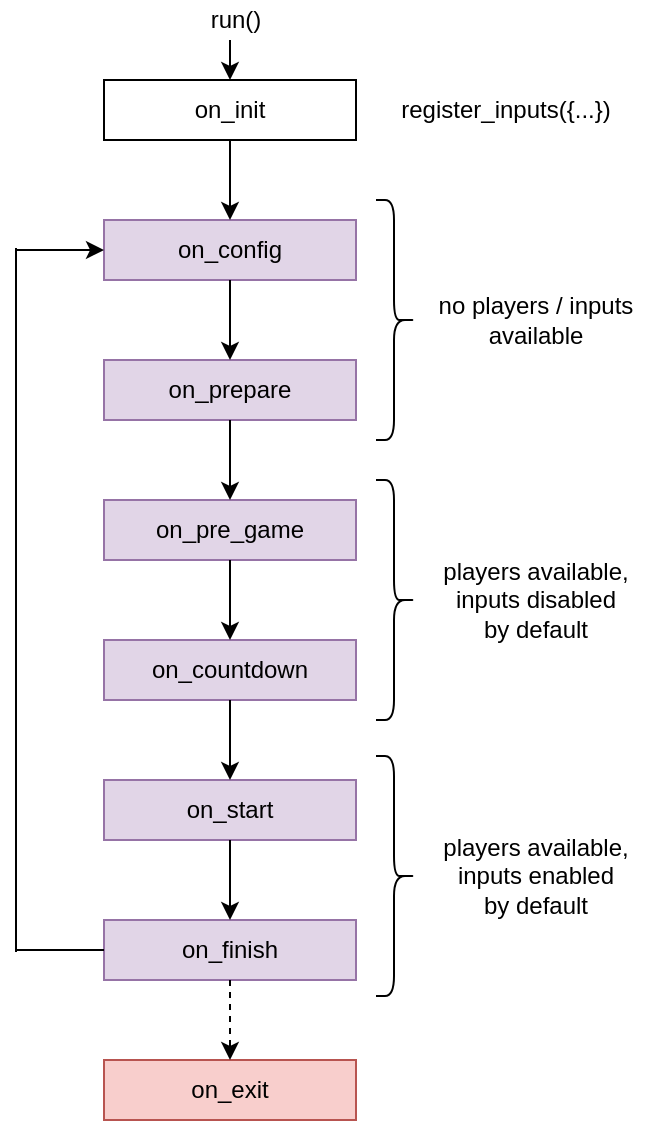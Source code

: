 <mxfile version="12.9.14" type="device"><diagram id="sCX6HEI-YZhqFdMVJkam" name="Page-1"><mxGraphModel dx="749" dy="469" grid="1" gridSize="10" guides="1" tooltips="1" connect="1" arrows="1" fold="1" page="1" pageScale="1" pageWidth="413" pageHeight="583" math="0" shadow="0"><root><mxCell id="0"/><mxCell id="1" parent="0"/><mxCell id="EOoTu-bwJ9RPphjs11rU-1" value="on_init" style="rounded=0;whiteSpace=wrap;html=1;" parent="1" vertex="1"><mxGeometry x="134" y="50" width="126" height="30" as="geometry"/></mxCell><mxCell id="EOoTu-bwJ9RPphjs11rU-5" value="on_config" style="rounded=0;whiteSpace=wrap;html=1;fillColor=#e1d5e7;strokeColor=#9673a6;" parent="1" vertex="1"><mxGeometry x="134" y="120" width="126" height="30" as="geometry"/></mxCell><mxCell id="EOoTu-bwJ9RPphjs11rU-6" value="on_prepare" style="rounded=0;whiteSpace=wrap;html=1;fillColor=#e1d5e7;strokeColor=#9673a6;" parent="1" vertex="1"><mxGeometry x="134" y="190" width="126" height="30" as="geometry"/></mxCell><mxCell id="EOoTu-bwJ9RPphjs11rU-8" value="on_pre_game" style="rounded=0;whiteSpace=wrap;html=1;fillColor=#e1d5e7;strokeColor=#9673a6;" parent="1" vertex="1"><mxGeometry x="134" y="260" width="126" height="30" as="geometry"/></mxCell><mxCell id="EOoTu-bwJ9RPphjs11rU-9" value="on_countdown" style="rounded=0;whiteSpace=wrap;html=1;fillColor=#e1d5e7;strokeColor=#9673a6;" parent="1" vertex="1"><mxGeometry x="134" y="330" width="126" height="30" as="geometry"/></mxCell><mxCell id="EOoTu-bwJ9RPphjs11rU-10" value="on_start" style="rounded=0;whiteSpace=wrap;html=1;fillColor=#e1d5e7;strokeColor=#9673a6;" parent="1" vertex="1"><mxGeometry x="134" y="400" width="126" height="30" as="geometry"/></mxCell><mxCell id="EOoTu-bwJ9RPphjs11rU-11" value="on_finish" style="rounded=0;whiteSpace=wrap;html=1;fillColor=#e1d5e7;strokeColor=#9673a6;" parent="1" vertex="1"><mxGeometry x="134" y="470" width="126" height="30" as="geometry"/></mxCell><mxCell id="EOoTu-bwJ9RPphjs11rU-12" value="on_exit" style="rounded=0;whiteSpace=wrap;html=1;fillColor=#f8cecc;strokeColor=#b85450;" parent="1" vertex="1"><mxGeometry x="134" y="540" width="126" height="30" as="geometry"/></mxCell><mxCell id="EOoTu-bwJ9RPphjs11rU-17" value="" style="endArrow=classic;html=1;exitX=0.5;exitY=1;exitDx=0;exitDy=0;entryX=0.5;entryY=0;entryDx=0;entryDy=0;" parent="1" source="EOoTu-bwJ9RPphjs11rU-1" target="EOoTu-bwJ9RPphjs11rU-5" edge="1"><mxGeometry width="50" height="50" relative="1" as="geometry"><mxPoint x="240" y="390" as="sourcePoint"/><mxPoint x="290" y="340" as="targetPoint"/></mxGeometry></mxCell><mxCell id="EOoTu-bwJ9RPphjs11rU-18" value="" style="endArrow=classic;html=1;exitX=0.5;exitY=1;exitDx=0;exitDy=0;entryX=0.5;entryY=0;entryDx=0;entryDy=0;" parent="1" source="EOoTu-bwJ9RPphjs11rU-5" target="EOoTu-bwJ9RPphjs11rU-6" edge="1"><mxGeometry width="50" height="50" relative="1" as="geometry"><mxPoint x="90" y="390" as="sourcePoint"/><mxPoint x="140" y="340" as="targetPoint"/></mxGeometry></mxCell><mxCell id="EOoTu-bwJ9RPphjs11rU-19" value="" style="endArrow=classic;html=1;exitX=0.5;exitY=1;exitDx=0;exitDy=0;entryX=0.5;entryY=0;entryDx=0;entryDy=0;" parent="1" source="EOoTu-bwJ9RPphjs11rU-6" target="EOoTu-bwJ9RPphjs11rU-8" edge="1"><mxGeometry width="50" height="50" relative="1" as="geometry"><mxPoint x="90" y="390" as="sourcePoint"/><mxPoint x="140" y="340" as="targetPoint"/></mxGeometry></mxCell><mxCell id="EOoTu-bwJ9RPphjs11rU-20" value="" style="endArrow=classic;html=1;exitX=0.5;exitY=1;exitDx=0;exitDy=0;entryX=0.5;entryY=0;entryDx=0;entryDy=0;" parent="1" source="EOoTu-bwJ9RPphjs11rU-8" target="EOoTu-bwJ9RPphjs11rU-9" edge="1"><mxGeometry width="50" height="50" relative="1" as="geometry"><mxPoint x="90" y="390" as="sourcePoint"/><mxPoint x="140" y="340" as="targetPoint"/></mxGeometry></mxCell><mxCell id="EOoTu-bwJ9RPphjs11rU-21" value="" style="endArrow=classic;html=1;exitX=0.5;exitY=1;exitDx=0;exitDy=0;entryX=0.5;entryY=0;entryDx=0;entryDy=0;" parent="1" source="EOoTu-bwJ9RPphjs11rU-9" target="EOoTu-bwJ9RPphjs11rU-10" edge="1"><mxGeometry width="50" height="50" relative="1" as="geometry"><mxPoint x="90" y="390" as="sourcePoint"/><mxPoint y="415" as="targetPoint"/></mxGeometry></mxCell><mxCell id="EOoTu-bwJ9RPphjs11rU-22" value="" style="endArrow=classic;html=1;exitX=0.5;exitY=1;exitDx=0;exitDy=0;entryX=0.5;entryY=0;entryDx=0;entryDy=0;" parent="1" source="EOoTu-bwJ9RPphjs11rU-10" target="EOoTu-bwJ9RPphjs11rU-11" edge="1"><mxGeometry width="50" height="50" relative="1" as="geometry"><mxPoint x="10" y="480" as="sourcePoint"/><mxPoint x="60" y="430" as="targetPoint"/></mxGeometry></mxCell><mxCell id="EOoTu-bwJ9RPphjs11rU-23" value="" style="endArrow=classic;html=1;dashed=1;exitX=0.5;exitY=1;exitDx=0;exitDy=0;entryX=0.5;entryY=0;entryDx=0;entryDy=0;" parent="1" source="EOoTu-bwJ9RPphjs11rU-11" target="EOoTu-bwJ9RPphjs11rU-12" edge="1"><mxGeometry width="50" height="50" relative="1" as="geometry"><mxPoint x="60" y="560" as="sourcePoint"/><mxPoint x="110" y="510" as="targetPoint"/></mxGeometry></mxCell><mxCell id="EOoTu-bwJ9RPphjs11rU-25" value="" style="endArrow=none;html=1;exitX=0;exitY=0.5;exitDx=0;exitDy=0;" parent="1" source="EOoTu-bwJ9RPphjs11rU-11" edge="1"><mxGeometry width="50" height="50" relative="1" as="geometry"><mxPoint x="140" y="378" as="sourcePoint"/><mxPoint x="90" y="485" as="targetPoint"/></mxGeometry></mxCell><mxCell id="EOoTu-bwJ9RPphjs11rU-26" value="" style="endArrow=none;html=1;targetPerimeterSpacing=0;" parent="1" edge="1"><mxGeometry width="50" height="50" relative="1" as="geometry"><mxPoint x="90" y="486" as="sourcePoint"/><mxPoint x="90" y="134" as="targetPoint"/></mxGeometry></mxCell><mxCell id="EOoTu-bwJ9RPphjs11rU-27" value="" style="endArrow=classic;html=1;entryX=0;entryY=0.5;entryDx=0;entryDy=0;" parent="1" target="EOoTu-bwJ9RPphjs11rU-5" edge="1"><mxGeometry width="50" height="50" relative="1" as="geometry"><mxPoint x="90" y="135" as="sourcePoint"/><mxPoint x="190" y="328" as="targetPoint"/></mxGeometry></mxCell><mxCell id="EOoTu-bwJ9RPphjs11rU-28" value="run()" style="text;html=1;strokeColor=none;fillColor=none;align=center;verticalAlign=middle;whiteSpace=wrap;rounded=0;" parent="1" vertex="1"><mxGeometry x="170" y="10" width="60" height="20" as="geometry"/></mxCell><mxCell id="EOoTu-bwJ9RPphjs11rU-29" value="" style="shape=curlyBracket;whiteSpace=wrap;html=1;rounded=1;rotation=-180;size=0.55;" parent="1" vertex="1"><mxGeometry x="270" y="388" width="20" height="120" as="geometry"/></mxCell><mxCell id="EOoTu-bwJ9RPphjs11rU-30" value="players available,&lt;br&gt;&lt;div&gt;inputs enabled&lt;/div&gt;&lt;div&gt;by default&lt;br&gt;&lt;/div&gt;" style="text;html=1;strokeColor=none;fillColor=none;align=center;verticalAlign=middle;whiteSpace=wrap;rounded=0;" parent="1" vertex="1"><mxGeometry x="290" y="438" width="120" height="20" as="geometry"/></mxCell><mxCell id="EOoTu-bwJ9RPphjs11rU-35" value="register_inputs({...})" style="text;html=1;strokeColor=none;fillColor=none;align=center;verticalAlign=middle;whiteSpace=wrap;rounded=0;" parent="1" vertex="1"><mxGeometry x="280" y="53.5" width="110" height="23" as="geometry"/></mxCell><mxCell id="pnOdQu9LKIo0Bh9IWCha-2" value="" style="shape=curlyBracket;whiteSpace=wrap;html=1;rounded=1;rotation=-180;size=0.55;" parent="1" vertex="1"><mxGeometry x="270" y="250" width="20" height="120" as="geometry"/></mxCell><mxCell id="pnOdQu9LKIo0Bh9IWCha-3" value="players available,&lt;br&gt;&lt;div&gt;inputs disabled&lt;br&gt;&lt;/div&gt;&lt;div&gt;by default&lt;br&gt;&lt;/div&gt;" style="text;html=1;strokeColor=none;fillColor=none;align=center;verticalAlign=middle;whiteSpace=wrap;rounded=0;" parent="1" vertex="1"><mxGeometry x="290" y="300" width="120" height="20" as="geometry"/></mxCell><mxCell id="VsopnLjBVk6JJryMTXCC-1" value="" style="endArrow=classic;html=1;exitX=0.5;exitY=1;exitDx=0;exitDy=0;entryX=0.5;entryY=0;entryDx=0;entryDy=0;" edge="1" parent="1" target="EOoTu-bwJ9RPphjs11rU-1"><mxGeometry width="50" height="50" relative="1" as="geometry"><mxPoint x="197" y="30" as="sourcePoint"/><mxPoint x="230" y="110" as="targetPoint"/></mxGeometry></mxCell><mxCell id="VsopnLjBVk6JJryMTXCC-2" value="" style="shape=curlyBracket;whiteSpace=wrap;html=1;rounded=1;rotation=-180;size=0.55;" vertex="1" parent="1"><mxGeometry x="270" y="110" width="20" height="120" as="geometry"/></mxCell><mxCell id="VsopnLjBVk6JJryMTXCC-3" value="no players / inputs available" style="text;html=1;strokeColor=none;fillColor=none;align=center;verticalAlign=middle;whiteSpace=wrap;rounded=0;" vertex="1" parent="1"><mxGeometry x="290" y="160" width="120" height="20" as="geometry"/></mxCell></root></mxGraphModel></diagram></mxfile>